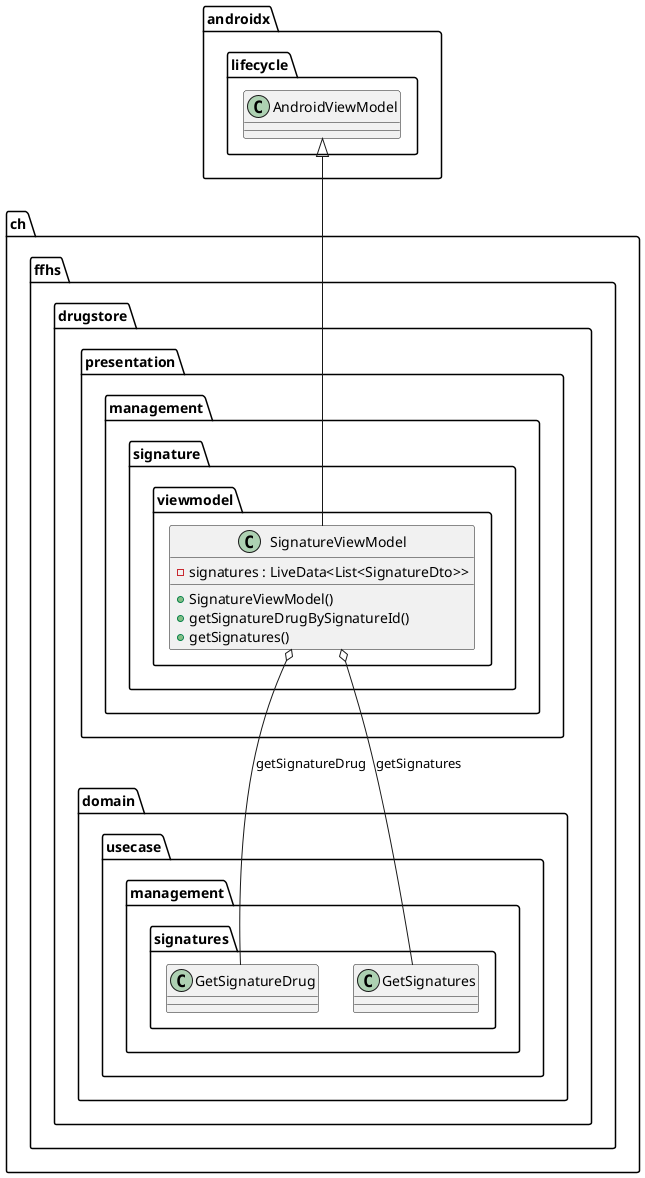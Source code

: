 @startuml

  namespace ch.ffhs.drugstore {
    namespace presentation {
      namespace management {
        namespace signature.viewmodel {
            class ch.ffhs.drugstore.presentation.management.signature.viewmodel.SignatureViewModel {
                - signatures : LiveData<List<SignatureDto>>
                + SignatureViewModel()
                + getSignatureDrugBySignatureId()
                + getSignatures()
          }
        }
      }
    }
  }
  

  ch.ffhs.drugstore.presentation.management.signature.viewmodel.SignatureViewModel -up-|> androidx.lifecycle.AndroidViewModel
  ch.ffhs.drugstore.presentation.management.signature.viewmodel.SignatureViewModel o-- ch.ffhs.drugstore.domain.usecase.management.signatures.GetSignatureDrug : getSignatureDrug
  ch.ffhs.drugstore.presentation.management.signature.viewmodel.SignatureViewModel o-- ch.ffhs.drugstore.domain.usecase.management.signatures.GetSignatures : getSignatures

@enduml
